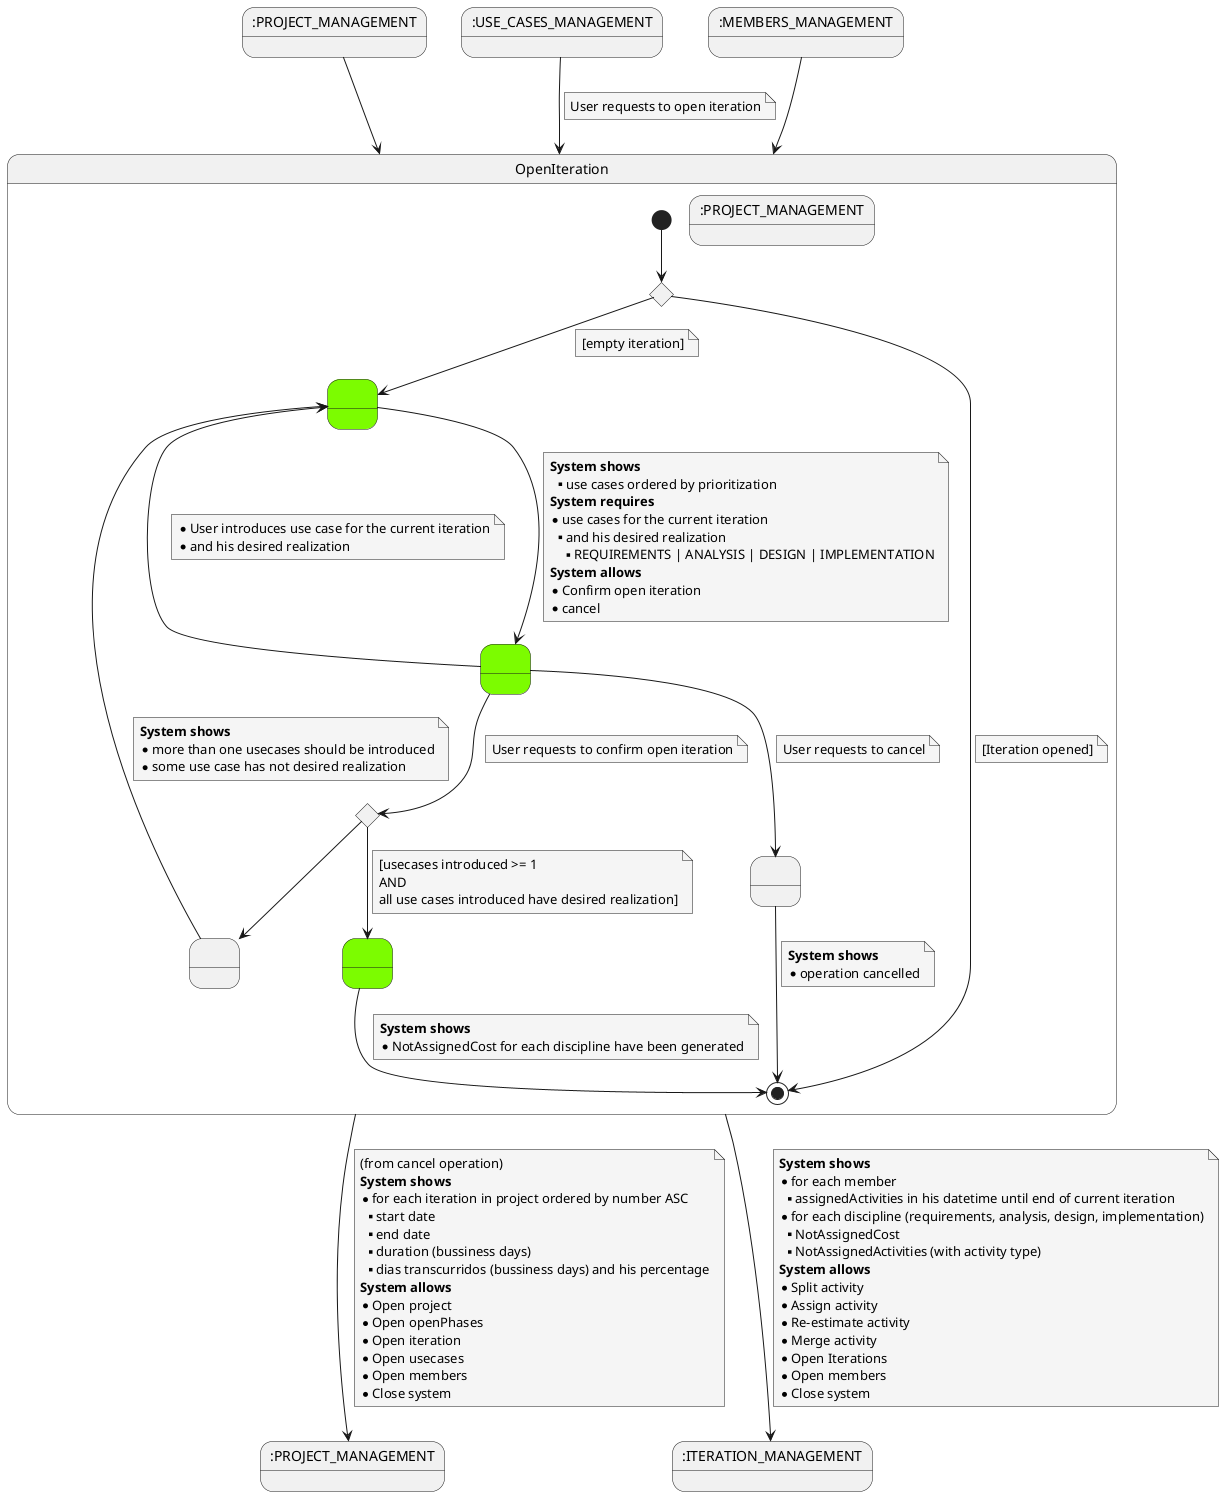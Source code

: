 @startuml

skinparam {
    NoteBackgroundColor #whiteSmoke
}

state 12 as ":PROJECT_MANAGEMENT"

    0 --> OpenIteration
    2 --> OpenIteration
    note on link
        User requests to open iteration
    end note
    3 --> OpenIteration

state ITERATION_MANAGEMENT as ":ITERATION_MANAGEMENT"
state 2 as ":USE_CASES_MANAGEMENT"
state 3 as ":MEMBERS_MANAGEMENT"

    state 0 as ":PROJECT_MANAGEMENT"
state OpenIteration {

    state 1  <<choice>>
    state 4 as " " #LawnGreen
    state 6 as " " #LawnGreen
    state 7 <<choice>>
    state 9 as " " #LawnGreen
    state 10 as " "
    state 11 as " "
    state PROJECT_MANAGEMENT as ":PROJECT_MANAGEMENT"

    [*] --> 1

    1 --> 4
    note on link
        [empty iteration]
    end note
    4 --> 6
    note on link
        <b>System shows</b>
        ** use cases ordered by prioritization
        <b>System requires</b>
        * use cases for the current iteration
        ** and his desired realization
        *** REQUIREMENTS | ANALYSIS | DESIGN | IMPLEMENTATION
        <b>System allows</b>
        * Confirm open iteration
        * cancel
    end note

    6 --> 11
    note on link
        User requests to cancel
    end note

    11 --> [*]
    note on link
    <b>System shows</b>
    * operation cancelled
    end note

    6 --> 4
    note on link
        * User introduces use case for the current iteration
        * and his desired realization
    end note
    6 --> 7
    note on link
        User requests to confirm open iteration
    end note
    7 --> 9
    note on link
    [usecases introduced >= 1
    AND
    all use cases introduced have desired realization]
    end note
    9--> [*]
    note on link
        <b>System shows</b>
        * NotAssignedCost for each discipline have been generated
    end note
    7 --> 10
    10 --> 4
    note on link
        <b>System shows</b>
        * more than one usecases should be introduced
        * some use case has not desired realization
    end note
    1 --> [*]
    note on link
        [Iteration opened]
    end note
}

OpenIteration --> 12
note on link
        (from cancel operation)
        <b>System shows</b>
        * for each iteration in project ordered by number ASC
        ** start date
        ** end date
        ** duration (bussiness days)
        ** dias transcurridos (bussiness days) and his percentage
        <b>System allows</b>
        * Open project
        * Open openPhases
        * Open iteration
        * Open usecases
        * Open members
        * Close system
end note

OpenIteration --> ITERATION_MANAGEMENT
    note on link
     <b>System shows</b>
     * for each member
     **assignedActivities in his datetime until end of current iteration
     * for each discipline (requirements, analysis, design, implementation)
     ** NotAssignedCost
     ** NotAssignedActivities (with activity type)
     <b>System allows</b>
     * Split activity
     * Assign activity
     * Re-estimate activity
     * Merge activity
     * Open Iterations
     * Open members
     * Close system
    end note

@enduml
